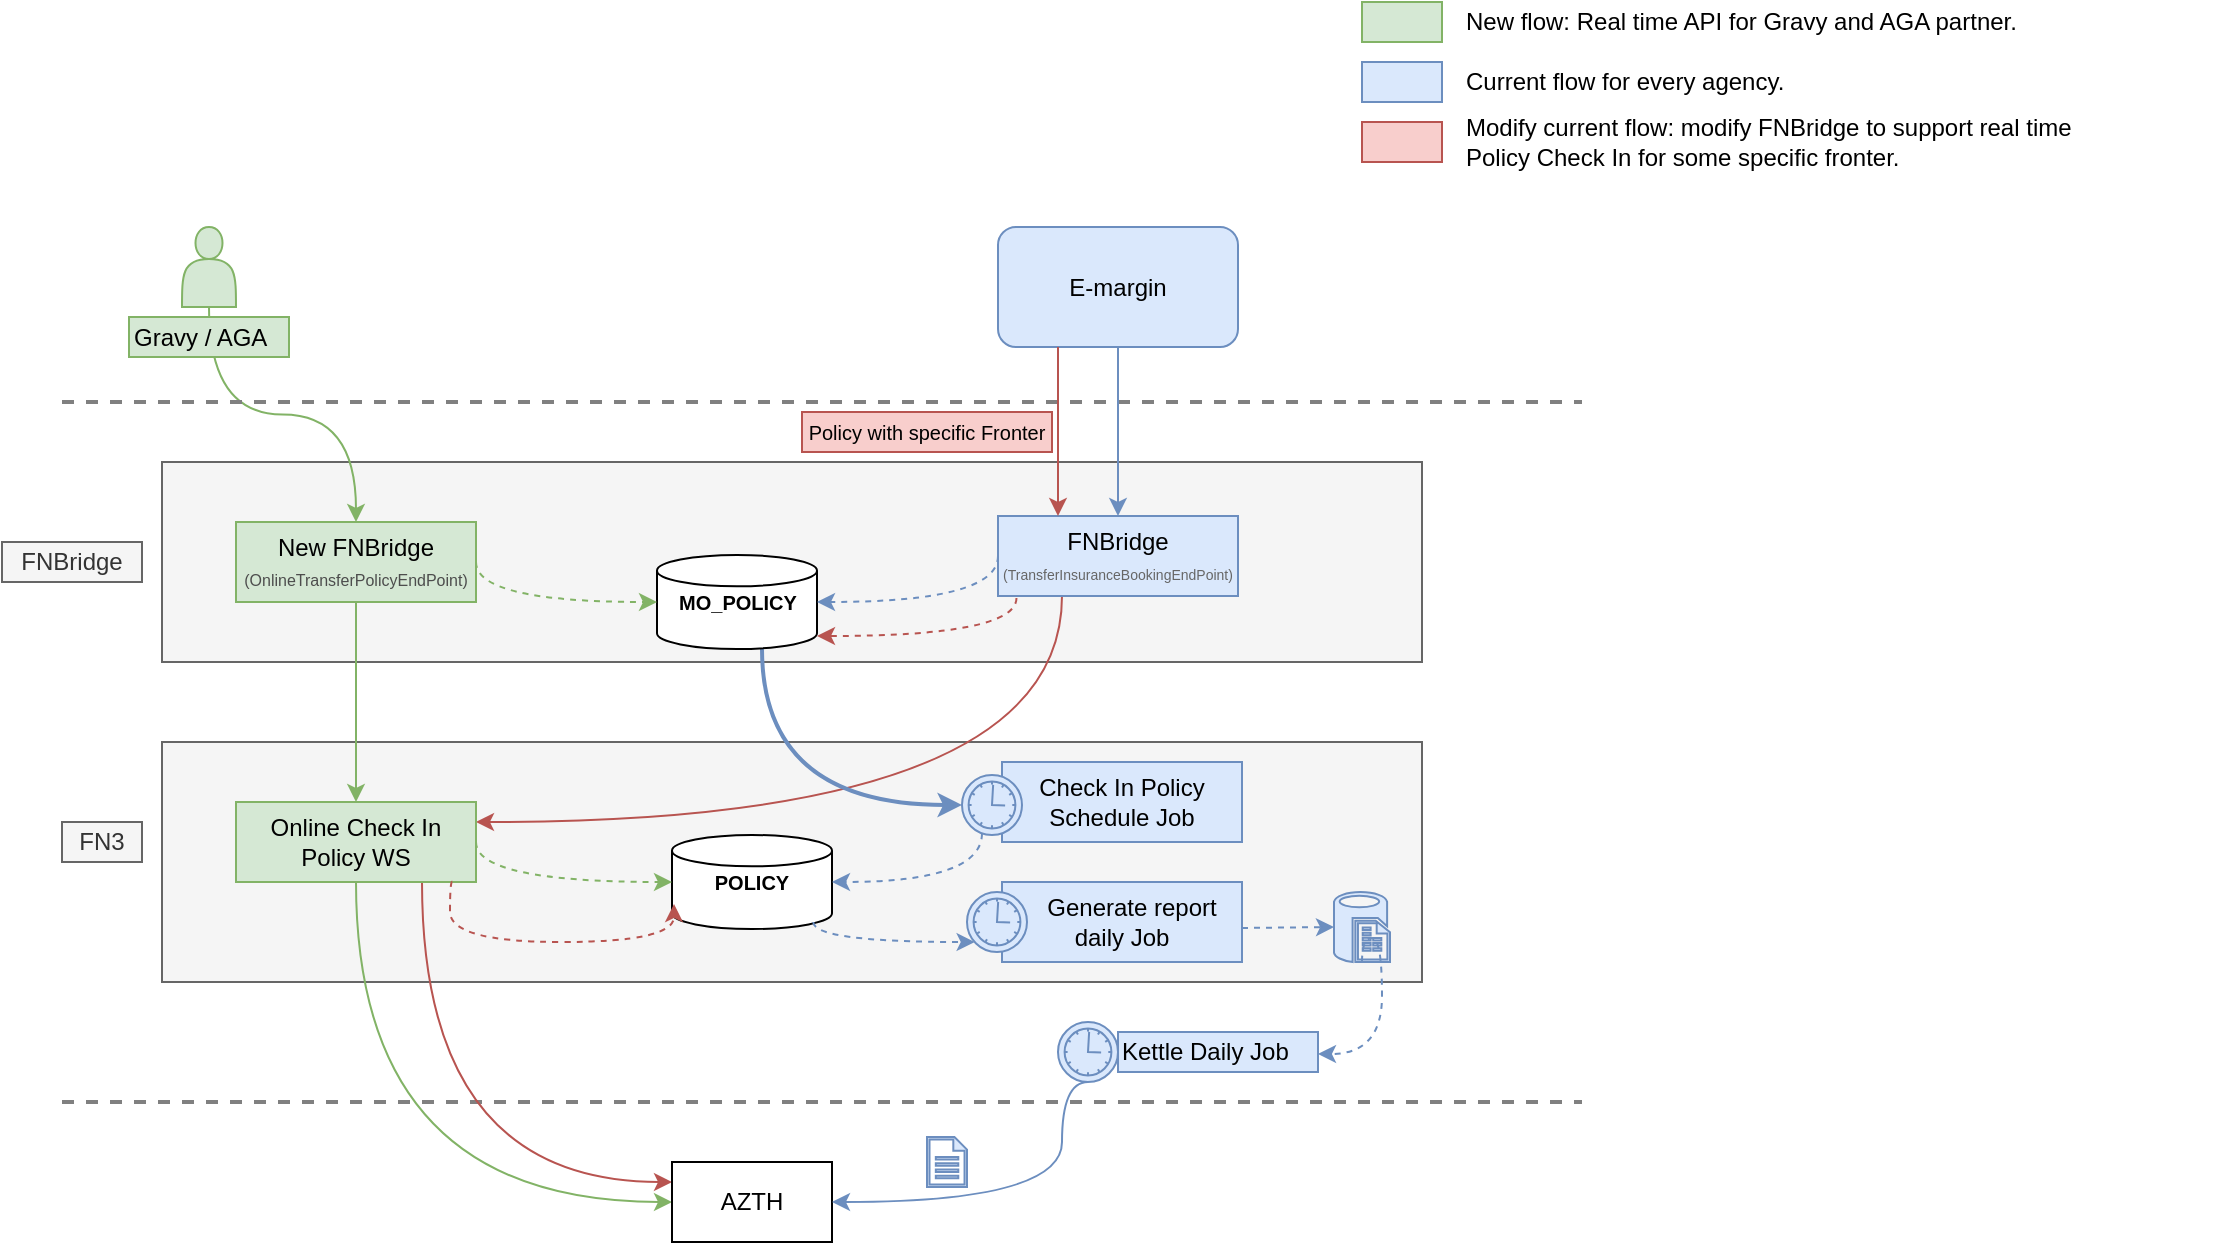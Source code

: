 <mxfile version="10.5.3" type="github"><diagram id="kxdKC94dlKpn0LHNbHIM" name="Page-1"><mxGraphModel dx="1077" dy="633" grid="1" gridSize="10" guides="1" tooltips="1" connect="1" arrows="1" fold="1" page="1" pageScale="1" pageWidth="850" pageHeight="1100" math="0" shadow="0"><root><mxCell id="0"/><mxCell id="1" parent="0"/><mxCell id="3mwVmuwzy4nXPfia8OvA-8" value="" style="rounded=0;whiteSpace=wrap;html=1;strokeColor=#666666;fillColor=#f5f5f5;fontColor=#333333;" parent="1" vertex="1"><mxGeometry x="110" y="450" width="630" height="120" as="geometry"/></mxCell><mxCell id="3mwVmuwzy4nXPfia8OvA-11" value="" style="rounded=0;whiteSpace=wrap;html=1;strokeColor=#666666;fillColor=#f5f5f5;fontColor=#333333;" parent="1" vertex="1"><mxGeometry x="110" y="310" width="630" height="100" as="geometry"/></mxCell><mxCell id="3mwVmuwzy4nXPfia8OvA-34" style="edgeStyle=orthogonalEdgeStyle;curved=1;rounded=0;orthogonalLoop=1;jettySize=auto;html=1;fillColor=#d5e8d4;strokeColor=#82b366;" parent="1" source="3mwVmuwzy4nXPfia8OvA-1" target="3mwVmuwzy4nXPfia8OvA-6" edge="1"><mxGeometry relative="1" as="geometry"/></mxCell><mxCell id="3mwVmuwzy4nXPfia8OvA-1" value="" style="shape=actor;whiteSpace=wrap;html=1;fillColor=#d5e8d4;strokeColor=#82b366;" parent="1" vertex="1"><mxGeometry x="120" y="192.5" width="27" height="40" as="geometry"/></mxCell><mxCell id="3mwVmuwzy4nXPfia8OvA-2" value="Gravy / AGA" style="text;html=1;resizable=0;points=[];autosize=1;align=left;verticalAlign=top;spacingTop=-4;fillColor=#d5e8d4;strokeColor=#82b366;" parent="1" vertex="1"><mxGeometry x="93.5" y="237.5" width="80" height="20" as="geometry"/></mxCell><mxCell id="3mwVmuwzy4nXPfia8OvA-3" value="" style="endArrow=none;dashed=1;html=1;strokeColor=#808080;strokeWidth=2;" parent="1" edge="1"><mxGeometry width="50" height="50" relative="1" as="geometry"><mxPoint x="60" y="280" as="sourcePoint"/><mxPoint x="820" y="280" as="targetPoint"/></mxGeometry></mxCell><mxCell id="3mwVmuwzy4nXPfia8OvA-4" value="" style="endArrow=none;dashed=1;html=1;strokeColor=#808080;strokeWidth=2;" parent="1" edge="1"><mxGeometry width="50" height="50" relative="1" as="geometry"><mxPoint x="60" y="630" as="sourcePoint"/><mxPoint x="820" y="630" as="targetPoint"/></mxGeometry></mxCell><mxCell id="3mwVmuwzy4nXPfia8OvA-33" style="edgeStyle=orthogonalEdgeStyle;curved=1;rounded=0;orthogonalLoop=1;jettySize=auto;html=1;fillColor=#dae8fc;strokeColor=#6c8ebf;" parent="1" source="3mwVmuwzy4nXPfia8OvA-5" target="3mwVmuwzy4nXPfia8OvA-7" edge="1"><mxGeometry relative="1" as="geometry"/></mxCell><mxCell id="3mwVmuwzy4nXPfia8OvA-5" value="E-margin" style="rounded=1;whiteSpace=wrap;html=1;fillColor=#dae8fc;strokeColor=#6c8ebf;" parent="1" vertex="1"><mxGeometry x="528" y="192.5" width="120" height="60" as="geometry"/></mxCell><mxCell id="3mwVmuwzy4nXPfia8OvA-26" style="edgeStyle=orthogonalEdgeStyle;curved=1;rounded=0;orthogonalLoop=1;jettySize=auto;html=1;fillColor=#d5e8d4;strokeColor=#82b366;" parent="1" source="3mwVmuwzy4nXPfia8OvA-6" target="3mwVmuwzy4nXPfia8OvA-12" edge="1"><mxGeometry relative="1" as="geometry"/></mxCell><mxCell id="3mwVmuwzy4nXPfia8OvA-6" value="New FNBridge&lt;br&gt;&lt;font style=&quot;font-size: 8px&quot; color=&quot;#4d4d4d&quot;&gt;(&lt;span&gt;OnlineTransferPolicyEndPoint&lt;/span&gt;&lt;span&gt;)&lt;/span&gt;&lt;/font&gt;&lt;br&gt;" style="rounded=0;whiteSpace=wrap;html=1;fillColor=#d5e8d4;strokeColor=#82b366;" parent="1" vertex="1"><mxGeometry x="147" y="340" width="120" height="40" as="geometry"/></mxCell><mxCell id="3mwVmuwzy4nXPfia8OvA-39" style="edgeStyle=orthogonalEdgeStyle;curved=1;rounded=0;orthogonalLoop=1;jettySize=auto;html=1;entryX=1;entryY=0.25;entryDx=0;entryDy=0;strokeColor=#b85450;fillColor=#f8cecc;" parent="1" source="3mwVmuwzy4nXPfia8OvA-7" target="3mwVmuwzy4nXPfia8OvA-12" edge="1"><mxGeometry relative="1" as="geometry"><Array as="points"><mxPoint x="560" y="490"/></Array></mxGeometry></mxCell><mxCell id="3mwVmuwzy4nXPfia8OvA-7" value="FNBridge&lt;br&gt;&lt;font style=&quot;font-size: 7px&quot; color=&quot;#666666&quot;&gt;(&lt;span&gt;TransferInsuranceBookingEndPoint&lt;/span&gt;&lt;span&gt;)&lt;/span&gt;&lt;/font&gt;&lt;br&gt;" style="rounded=0;whiteSpace=wrap;html=1;fillColor=#dae8fc;strokeColor=#6c8ebf;" parent="1" vertex="1"><mxGeometry x="528" y="337" width="120" height="40" as="geometry"/></mxCell><mxCell id="3mwVmuwzy4nXPfia8OvA-29" style="edgeStyle=orthogonalEdgeStyle;curved=1;rounded=0;orthogonalLoop=1;jettySize=auto;html=1;entryX=0;entryY=0.5;entryDx=0;entryDy=0;fillColor=#d5e8d4;strokeColor=#82b366;" parent="1" source="3mwVmuwzy4nXPfia8OvA-12" target="3mwVmuwzy4nXPfia8OvA-16" edge="1"><mxGeometry relative="1" as="geometry"><Array as="points"><mxPoint x="207" y="680"/></Array></mxGeometry></mxCell><mxCell id="3mwVmuwzy4nXPfia8OvA-40" style="edgeStyle=orthogonalEdgeStyle;curved=1;rounded=0;orthogonalLoop=1;jettySize=auto;html=1;entryX=0;entryY=0.25;entryDx=0;entryDy=0;strokeColor=#b85450;fillColor=#f8cecc;" parent="1" source="3mwVmuwzy4nXPfia8OvA-12" target="3mwVmuwzy4nXPfia8OvA-16" edge="1"><mxGeometry relative="1" as="geometry"><Array as="points"><mxPoint x="240" y="670"/></Array></mxGeometry></mxCell><mxCell id="3mwVmuwzy4nXPfia8OvA-12" value="Online Check In Policy WS" style="rounded=0;whiteSpace=wrap;html=1;fillColor=#d5e8d4;strokeColor=#82b366;" parent="1" vertex="1"><mxGeometry x="147" y="480" width="120" height="40" as="geometry"/></mxCell><mxCell id="3mwVmuwzy4nXPfia8OvA-13" value="Check In Policy Schedule Job" style="rounded=0;whiteSpace=wrap;html=1;fillColor=#dae8fc;strokeColor=#6c8ebf;" parent="1" vertex="1"><mxGeometry x="530" y="460" width="120" height="40" as="geometry"/></mxCell><mxCell id="3mwVmuwzy4nXPfia8OvA-14" value="" style="shape=mxgraph.bpmn.shape;html=1;verticalLabelPosition=bottom;labelBackgroundColor=#ffffff;verticalAlign=top;align=center;perimeter=ellipsePerimeter;outlineConnect=0;outline=standard;symbol=timer;fillColor=#dae8fc;strokeColor=#6c8ebf;" parent="1" vertex="1"><mxGeometry x="510" y="466.5" width="30" height="30" as="geometry"/></mxCell><mxCell id="3mwVmuwzy4nXPfia8OvA-36" style="edgeStyle=orthogonalEdgeStyle;curved=1;rounded=0;orthogonalLoop=1;jettySize=auto;html=1;fillColor=#dae8fc;strokeColor=#6c8ebf;entryX=0;entryY=0.5;entryDx=0;entryDy=0;strokeWidth=2;" parent="1" source="3mwVmuwzy4nXPfia8OvA-15" target="3mwVmuwzy4nXPfia8OvA-14" edge="1"><mxGeometry relative="1" as="geometry"><Array as="points"><mxPoint x="410" y="481"/></Array><mxPoint x="510" y="481" as="targetPoint"/></mxGeometry></mxCell><mxCell id="3mwVmuwzy4nXPfia8OvA-15" value="MO_POLICY" style="strokeWidth=1;html=1;shape=mxgraph.flowchart.database;whiteSpace=wrap;fontSize=10;fontStyle=1" parent="1" vertex="1"><mxGeometry x="357.5" y="356.5" width="80" height="47" as="geometry"/></mxCell><mxCell id="3mwVmuwzy4nXPfia8OvA-16" value="AZTH" style="rounded=0;whiteSpace=wrap;html=1;strokeWidth=1;" parent="1" vertex="1"><mxGeometry x="365" y="660" width="80" height="40" as="geometry"/></mxCell><mxCell id="3mwVmuwzy4nXPfia8OvA-17" value="POLICY" style="strokeWidth=1;html=1;shape=mxgraph.flowchart.database;whiteSpace=wrap;fontSize=10;fontStyle=1" parent="1" vertex="1"><mxGeometry x="365" y="496.5" width="80" height="47" as="geometry"/></mxCell><mxCell id="3mwVmuwzy4nXPfia8OvA-18" value="FNBridge" style="text;html=1;strokeColor=#666666;fillColor=#f5f5f5;align=center;verticalAlign=middle;whiteSpace=wrap;rounded=0;fontColor=#333333;" parent="1" vertex="1"><mxGeometry x="30" y="350" width="70" height="20" as="geometry"/></mxCell><mxCell id="3mwVmuwzy4nXPfia8OvA-19" value="FN3" style="text;html=1;strokeColor=#666666;fillColor=#f5f5f5;align=center;verticalAlign=middle;whiteSpace=wrap;rounded=0;fontColor=#333333;" parent="1" vertex="1"><mxGeometry x="60" y="490" width="40" height="20" as="geometry"/></mxCell><mxCell id="3mwVmuwzy4nXPfia8OvA-32" style="edgeStyle=orthogonalEdgeStyle;curved=1;rounded=0;orthogonalLoop=1;jettySize=auto;html=1;entryX=1;entryY=0.5;entryDx=0;entryDy=0;fillColor=#dae8fc;strokeColor=#6c8ebf;exitX=0.5;exitY=1;exitDx=0;exitDy=0;" parent="1" source="3mwVmuwzy4nXPfia8OvA-20" target="3mwVmuwzy4nXPfia8OvA-16" edge="1"><mxGeometry relative="1" as="geometry"><Array as="points"><mxPoint x="560" y="620"/><mxPoint x="560" y="680"/></Array></mxGeometry></mxCell><mxCell id="3mwVmuwzy4nXPfia8OvA-20" value="" style="shape=mxgraph.bpmn.shape;html=1;verticalLabelPosition=bottom;labelBackgroundColor=#ffffff;verticalAlign=top;align=center;perimeter=ellipsePerimeter;outlineConnect=0;outline=standard;symbol=timer;fillColor=#dae8fc;strokeColor=#6c8ebf;" parent="1" vertex="1"><mxGeometry x="558" y="590" width="30" height="30" as="geometry"/></mxCell><mxCell id="3mwVmuwzy4nXPfia8OvA-21" value="Kettle Daily Job" style="text;html=1;resizable=0;points=[];autosize=1;align=left;verticalAlign=top;spacingTop=-4;fillColor=#dae8fc;strokeColor=#6c8ebf;" parent="1" vertex="1"><mxGeometry x="588" y="595" width="100" height="20" as="geometry"/></mxCell><mxCell id="3mwVmuwzy4nXPfia8OvA-24" value="" style="endArrow=classic;html=1;entryX=0;entryY=0.5;entryDx=0;entryDy=0;entryPerimeter=0;exitX=1;exitY=0.5;exitDx=0;exitDy=0;edgeStyle=orthogonalEdgeStyle;curved=1;fillColor=#d5e8d4;strokeColor=#82b366;dashed=1;" parent="1" source="3mwVmuwzy4nXPfia8OvA-6" target="3mwVmuwzy4nXPfia8OvA-15" edge="1"><mxGeometry width="50" height="50" relative="1" as="geometry"><mxPoint x="240" y="380" as="sourcePoint"/><mxPoint x="290" y="330" as="targetPoint"/><Array as="points"><mxPoint x="267" y="380"/></Array></mxGeometry></mxCell><mxCell id="3mwVmuwzy4nXPfia8OvA-25" value="" style="endArrow=classic;html=1;entryX=1;entryY=0.5;entryDx=0;entryDy=0;entryPerimeter=0;exitX=0;exitY=0.5;exitDx=0;exitDy=0;edgeStyle=orthogonalEdgeStyle;curved=1;fillColor=#dae8fc;strokeColor=#6c8ebf;dashed=1;" parent="1" source="3mwVmuwzy4nXPfia8OvA-7" target="3mwVmuwzy4nXPfia8OvA-15" edge="1"><mxGeometry width="50" height="50" relative="1" as="geometry"><mxPoint x="520" y="300" as="sourcePoint"/><mxPoint x="500" y="340" as="targetPoint"/><Array as="points"><mxPoint x="528" y="380"/></Array></mxGeometry></mxCell><mxCell id="3mwVmuwzy4nXPfia8OvA-27" value="" style="endArrow=classic;html=1;entryX=0;entryY=0.5;entryDx=0;entryDy=0;entryPerimeter=0;exitX=1;exitY=0.5;exitDx=0;exitDy=0;edgeStyle=orthogonalEdgeStyle;curved=1;fillColor=#d5e8d4;strokeColor=#82b366;dashed=1;" parent="1" source="3mwVmuwzy4nXPfia8OvA-12" target="3mwVmuwzy4nXPfia8OvA-17" edge="1"><mxGeometry width="50" height="50" relative="1" as="geometry"><mxPoint x="280" y="570" as="sourcePoint"/><mxPoint x="330" y="520" as="targetPoint"/><Array as="points"><mxPoint x="267" y="520"/></Array></mxGeometry></mxCell><mxCell id="3mwVmuwzy4nXPfia8OvA-28" value="" style="endArrow=classic;html=1;entryX=1;entryY=0.5;entryDx=0;entryDy=0;entryPerimeter=0;edgeStyle=orthogonalEdgeStyle;curved=1;fillColor=#dae8fc;strokeColor=#6c8ebf;dashed=1;" parent="1" source="3mwVmuwzy4nXPfia8OvA-14" target="3mwVmuwzy4nXPfia8OvA-17" edge="1"><mxGeometry width="50" height="50" relative="1" as="geometry"><mxPoint x="460" y="560" as="sourcePoint"/><mxPoint x="510" y="510" as="targetPoint"/><Array as="points"><mxPoint x="520" y="520"/></Array></mxGeometry></mxCell><mxCell id="3mwVmuwzy4nXPfia8OvA-37" value="" style="endArrow=classic;html=1;strokeColor=#b85450;exitX=0.25;exitY=1;exitDx=0;exitDy=0;entryX=0.25;entryY=0;entryDx=0;entryDy=0;fillColor=#f8cecc;" parent="1" source="3mwVmuwzy4nXPfia8OvA-5" target="3mwVmuwzy4nXPfia8OvA-7" edge="1"><mxGeometry width="50" height="50" relative="1" as="geometry"><mxPoint x="420" y="240" as="sourcePoint"/><mxPoint x="470" y="190" as="targetPoint"/></mxGeometry></mxCell><mxCell id="3mwVmuwzy4nXPfia8OvA-38" value="" style="endArrow=classic;html=1;dashed=1;strokeColor=#b85450;exitX=0.077;exitY=1.024;exitDx=0;exitDy=0;exitPerimeter=0;fillColor=#f8cecc;edgeStyle=orthogonalEdgeStyle;curved=1;" parent="1" source="3mwVmuwzy4nXPfia8OvA-7" target="3mwVmuwzy4nXPfia8OvA-15" edge="1"><mxGeometry width="50" height="50" relative="1" as="geometry"><mxPoint x="390" y="240" as="sourcePoint"/><mxPoint x="440" y="190" as="targetPoint"/><Array as="points"><mxPoint x="537" y="397"/></Array></mxGeometry></mxCell><mxCell id="3mwVmuwzy4nXPfia8OvA-41" value="" style="endArrow=classic;html=1;strokeColor=#b85450;exitX=0.901;exitY=0.994;exitDx=0;exitDy=0;exitPerimeter=0;edgeStyle=orthogonalEdgeStyle;curved=1;fillColor=#f8cecc;dashed=1;" parent="1" source="3mwVmuwzy4nXPfia8OvA-12" edge="1"><mxGeometry width="50" height="50" relative="1" as="geometry"><mxPoint x="300" y="580" as="sourcePoint"/><mxPoint x="366" y="531" as="targetPoint"/><Array as="points"><mxPoint x="254" y="550"/><mxPoint x="366" y="550"/></Array></mxGeometry></mxCell><mxCell id="3mwVmuwzy4nXPfia8OvA-42" value="Policy with specific Fronter" style="text;html=1;strokeColor=#b85450;fillColor=#f8cecc;align=center;verticalAlign=middle;whiteSpace=wrap;rounded=0;fontSize=10;" parent="1" vertex="1"><mxGeometry x="430" y="285" width="125" height="20" as="geometry"/></mxCell><mxCell id="wA9Q8dMJNd7GxEUMR01_-1" value="" style="rounded=0;whiteSpace=wrap;html=1;fillColor=#dae8fc;strokeColor=#6c8ebf;" vertex="1" parent="1"><mxGeometry x="710" y="110" width="40" height="20" as="geometry"/></mxCell><mxCell id="wA9Q8dMJNd7GxEUMR01_-2" value="" style="rounded=0;whiteSpace=wrap;html=1;fillColor=#f8cecc;strokeColor=#b85450;" vertex="1" parent="1"><mxGeometry x="710" y="140" width="40" height="20" as="geometry"/></mxCell><mxCell id="wA9Q8dMJNd7GxEUMR01_-3" value="" style="rounded=0;whiteSpace=wrap;html=1;fillColor=#d5e8d4;strokeColor=#82b366;" vertex="1" parent="1"><mxGeometry x="710" y="80" width="40" height="20" as="geometry"/></mxCell><mxCell id="wA9Q8dMJNd7GxEUMR01_-4" value="New flow: Real time API for Gravy and AGA partner." style="text;html=1;strokeColor=none;fillColor=none;align=left;verticalAlign=middle;whiteSpace=wrap;rounded=0;" vertex="1" parent="1"><mxGeometry x="760" y="80" width="380" height="20" as="geometry"/></mxCell><mxCell id="wA9Q8dMJNd7GxEUMR01_-5" value="Current flow for every agency." style="text;html=1;strokeColor=none;fillColor=none;align=left;verticalAlign=middle;whiteSpace=wrap;rounded=0;" vertex="1" parent="1"><mxGeometry x="760" y="110" width="220" height="20" as="geometry"/></mxCell><mxCell id="wA9Q8dMJNd7GxEUMR01_-6" value="Modify current flow: modify FNBridge to support real time Policy Check In for some specific fronter." style="text;html=1;strokeColor=none;fillColor=none;align=left;verticalAlign=middle;whiteSpace=wrap;rounded=0;" vertex="1" parent="1"><mxGeometry x="760" y="140" width="330" height="20" as="geometry"/></mxCell><mxCell id="wA9Q8dMJNd7GxEUMR01_-7" value="" style="shadow=0;dashed=0;html=1;strokeColor=#6c8ebf;labelPosition=center;verticalLabelPosition=bottom;verticalAlign=top;align=center;shape=mxgraph.mscae.enterprise.document;fillColor=#dae8fc;" vertex="1" parent="1"><mxGeometry x="492.5" y="647.5" width="20" height="25" as="geometry"/></mxCell><mxCell id="wA9Q8dMJNd7GxEUMR01_-10" value="&amp;nbsp; &amp;nbsp;Generate report daily Job" style="rounded=0;whiteSpace=wrap;html=1;fillColor=#dae8fc;strokeColor=#6c8ebf;" vertex="1" parent="1"><mxGeometry x="530" y="520" width="120" height="40" as="geometry"/></mxCell><mxCell id="wA9Q8dMJNd7GxEUMR01_-12" value="" style="endArrow=classic;html=1;exitX=0.883;exitY=0.925;exitDx=0;exitDy=0;exitPerimeter=0;edgeStyle=orthogonalEdgeStyle;curved=1;dashed=1;fillColor=#dae8fc;strokeColor=#6c8ebf;" edge="1" parent="1" source="3mwVmuwzy4nXPfia8OvA-17" target="wA9Q8dMJNd7GxEUMR01_-13"><mxGeometry width="50" height="50" relative="1" as="geometry"><mxPoint x="460" y="590" as="sourcePoint"/><mxPoint x="510" y="540" as="targetPoint"/><Array as="points"><mxPoint x="436" y="550"/></Array></mxGeometry></mxCell><mxCell id="wA9Q8dMJNd7GxEUMR01_-13" value="" style="shape=mxgraph.bpmn.shape;html=1;verticalLabelPosition=bottom;labelBackgroundColor=#ffffff;verticalAlign=top;align=center;perimeter=ellipsePerimeter;outlineConnect=0;outline=standard;symbol=timer;fillColor=#dae8fc;strokeColor=#6c8ebf;" vertex="1" parent="1"><mxGeometry x="512.5" y="525" width="30" height="30" as="geometry"/></mxCell><mxCell id="wA9Q8dMJNd7GxEUMR01_-14" value="" style="verticalLabelPosition=bottom;html=1;verticalAlign=top;align=center;strokeColor=#6c8ebf;fillColor=#dae8fc;shape=mxgraph.azure.sql_reporting;" vertex="1" parent="1"><mxGeometry x="696" y="525" width="28" height="35" as="geometry"/></mxCell><mxCell id="wA9Q8dMJNd7GxEUMR01_-15" value="" style="endArrow=classic;html=1;dashed=1;entryX=0;entryY=0.5;entryDx=0;entryDy=0;entryPerimeter=0;fillColor=#dae8fc;strokeColor=#6c8ebf;" edge="1" parent="1" target="wA9Q8dMJNd7GxEUMR01_-14"><mxGeometry width="50" height="50" relative="1" as="geometry"><mxPoint x="650" y="543" as="sourcePoint"/><mxPoint x="690" y="540" as="targetPoint"/></mxGeometry></mxCell><mxCell id="wA9Q8dMJNd7GxEUMR01_-16" value="" style="endArrow=classic;html=1;dashed=1;exitX=0.5;exitY=1;exitDx=0;exitDy=0;exitPerimeter=0;edgeStyle=orthogonalEdgeStyle;curved=1;fillColor=#dae8fc;strokeColor=#6c8ebf;" edge="1" parent="1" source="wA9Q8dMJNd7GxEUMR01_-14" target="3mwVmuwzy4nXPfia8OvA-21"><mxGeometry width="50" height="50" relative="1" as="geometry"><mxPoint x="700" y="710" as="sourcePoint"/><mxPoint x="700" y="610" as="targetPoint"/><Array as="points"><mxPoint x="710" y="548"/><mxPoint x="720" y="548"/><mxPoint x="720" y="606"/></Array></mxGeometry></mxCell></root></mxGraphModel></diagram></mxfile>